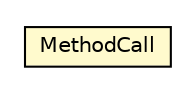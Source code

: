 #!/usr/local/bin/dot
#
# Class diagram 
# Generated by UMLGraph version 5.1 (http://www.umlgraph.org/)
#

digraph G {
	edge [fontname="Helvetica",fontsize=10,labelfontname="Helvetica",labelfontsize=10];
	node [fontname="Helvetica",fontsize=10,shape=plaintext];
	nodesep=0.25;
	ranksep=0.5;
	// org.androidtransfuse.gen.invocationBuilder.MethodCall
	c142504 [label=<<table title="org.androidtransfuse.gen.invocationBuilder.MethodCall" border="0" cellborder="1" cellspacing="0" cellpadding="2" port="p" bgcolor="lemonChiffon" href="./MethodCall.html">
		<tr><td><table border="0" cellspacing="0" cellpadding="1">
<tr><td align="center" balign="center"> MethodCall </td></tr>
		</table></td></tr>
		</table>>, fontname="Helvetica", fontcolor="black", fontsize=10.0];
}

